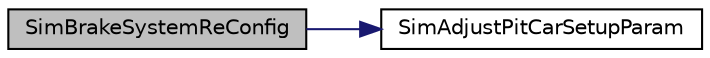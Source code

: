 digraph "SimBrakeSystemReConfig"
{
  edge [fontname="Helvetica",fontsize="10",labelfontname="Helvetica",labelfontsize="10"];
  node [fontname="Helvetica",fontsize="10",shape=record];
  rankdir="LR";
  Node1 [label="SimBrakeSystemReConfig",height=0.2,width=0.4,color="black", fillcolor="grey75", style="filled", fontcolor="black"];
  Node1 -> Node2 [color="midnightblue",fontsize="10",style="solid",fontname="Helvetica"];
  Node2 [label="SimAdjustPitCarSetupParam",height=0.2,width=0.4,color="black", fillcolor="white", style="filled",URL="$sim_8h.html#afc6ea13ff131943e4330a610e57095aa"];
}
